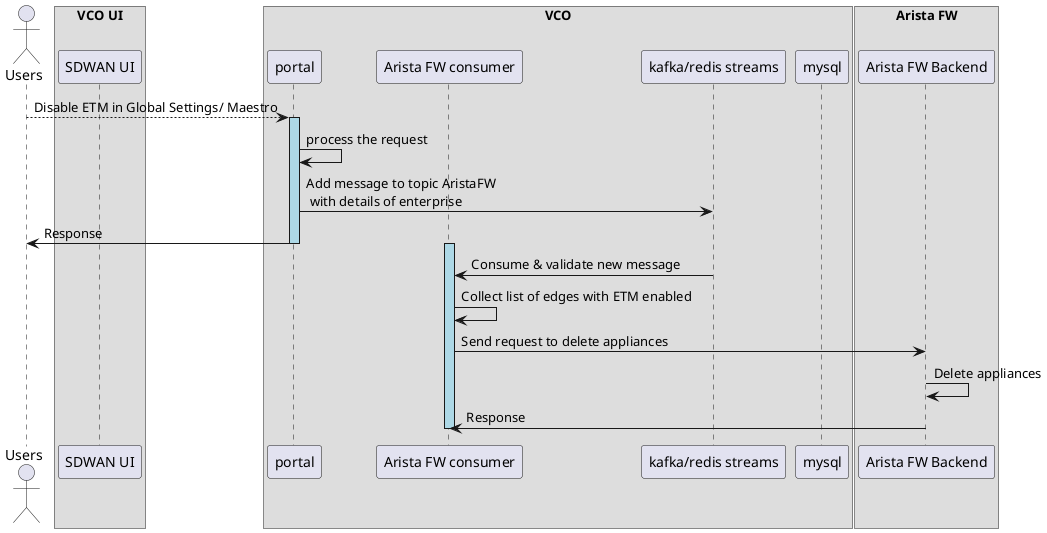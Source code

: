 @startuml
actor Users as user
box "VCO UI"
participant "SDWAN UI" as sdwan_ui
end box
box "VCO"
participant "portal" as portal
participant "Arista FW consumer" as consumer
participant "kafka/redis streams" as kafka
participant "mysql" as mysql
end box
box "Arista FW"
participant "Arista FW Backend" as arista_fw_backend
end box
user --> portal : Disable ETM in Global Settings/ Maestro
activate portal #LightBlue
portal -> portal : process the request
portal -> kafka: Add message to topic AristaFW \n with details of enterprise
portal -> user : Response
deactivate portal
activate consumer #LightBlue
consumer <- kafka : Consume & validate new message
consumer -> consumer : Collect list of edges with ETM enabled
consumer -> arista_fw_backend: Send request to delete appliances
arista_fw_backend -> arista_fw_backend: Delete appliances
arista_fw_backend -> consumer: Response 
deactivate consumer

@enduml 


